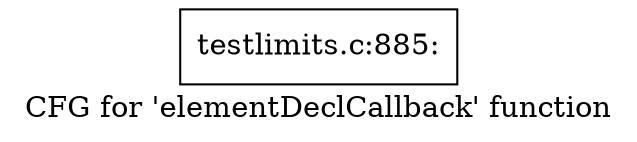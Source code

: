 digraph "CFG for 'elementDeclCallback' function" {
	label="CFG for 'elementDeclCallback' function";

	Node0x4c09910 [shape=record,label="{testlimits.c:885:}"];
}
